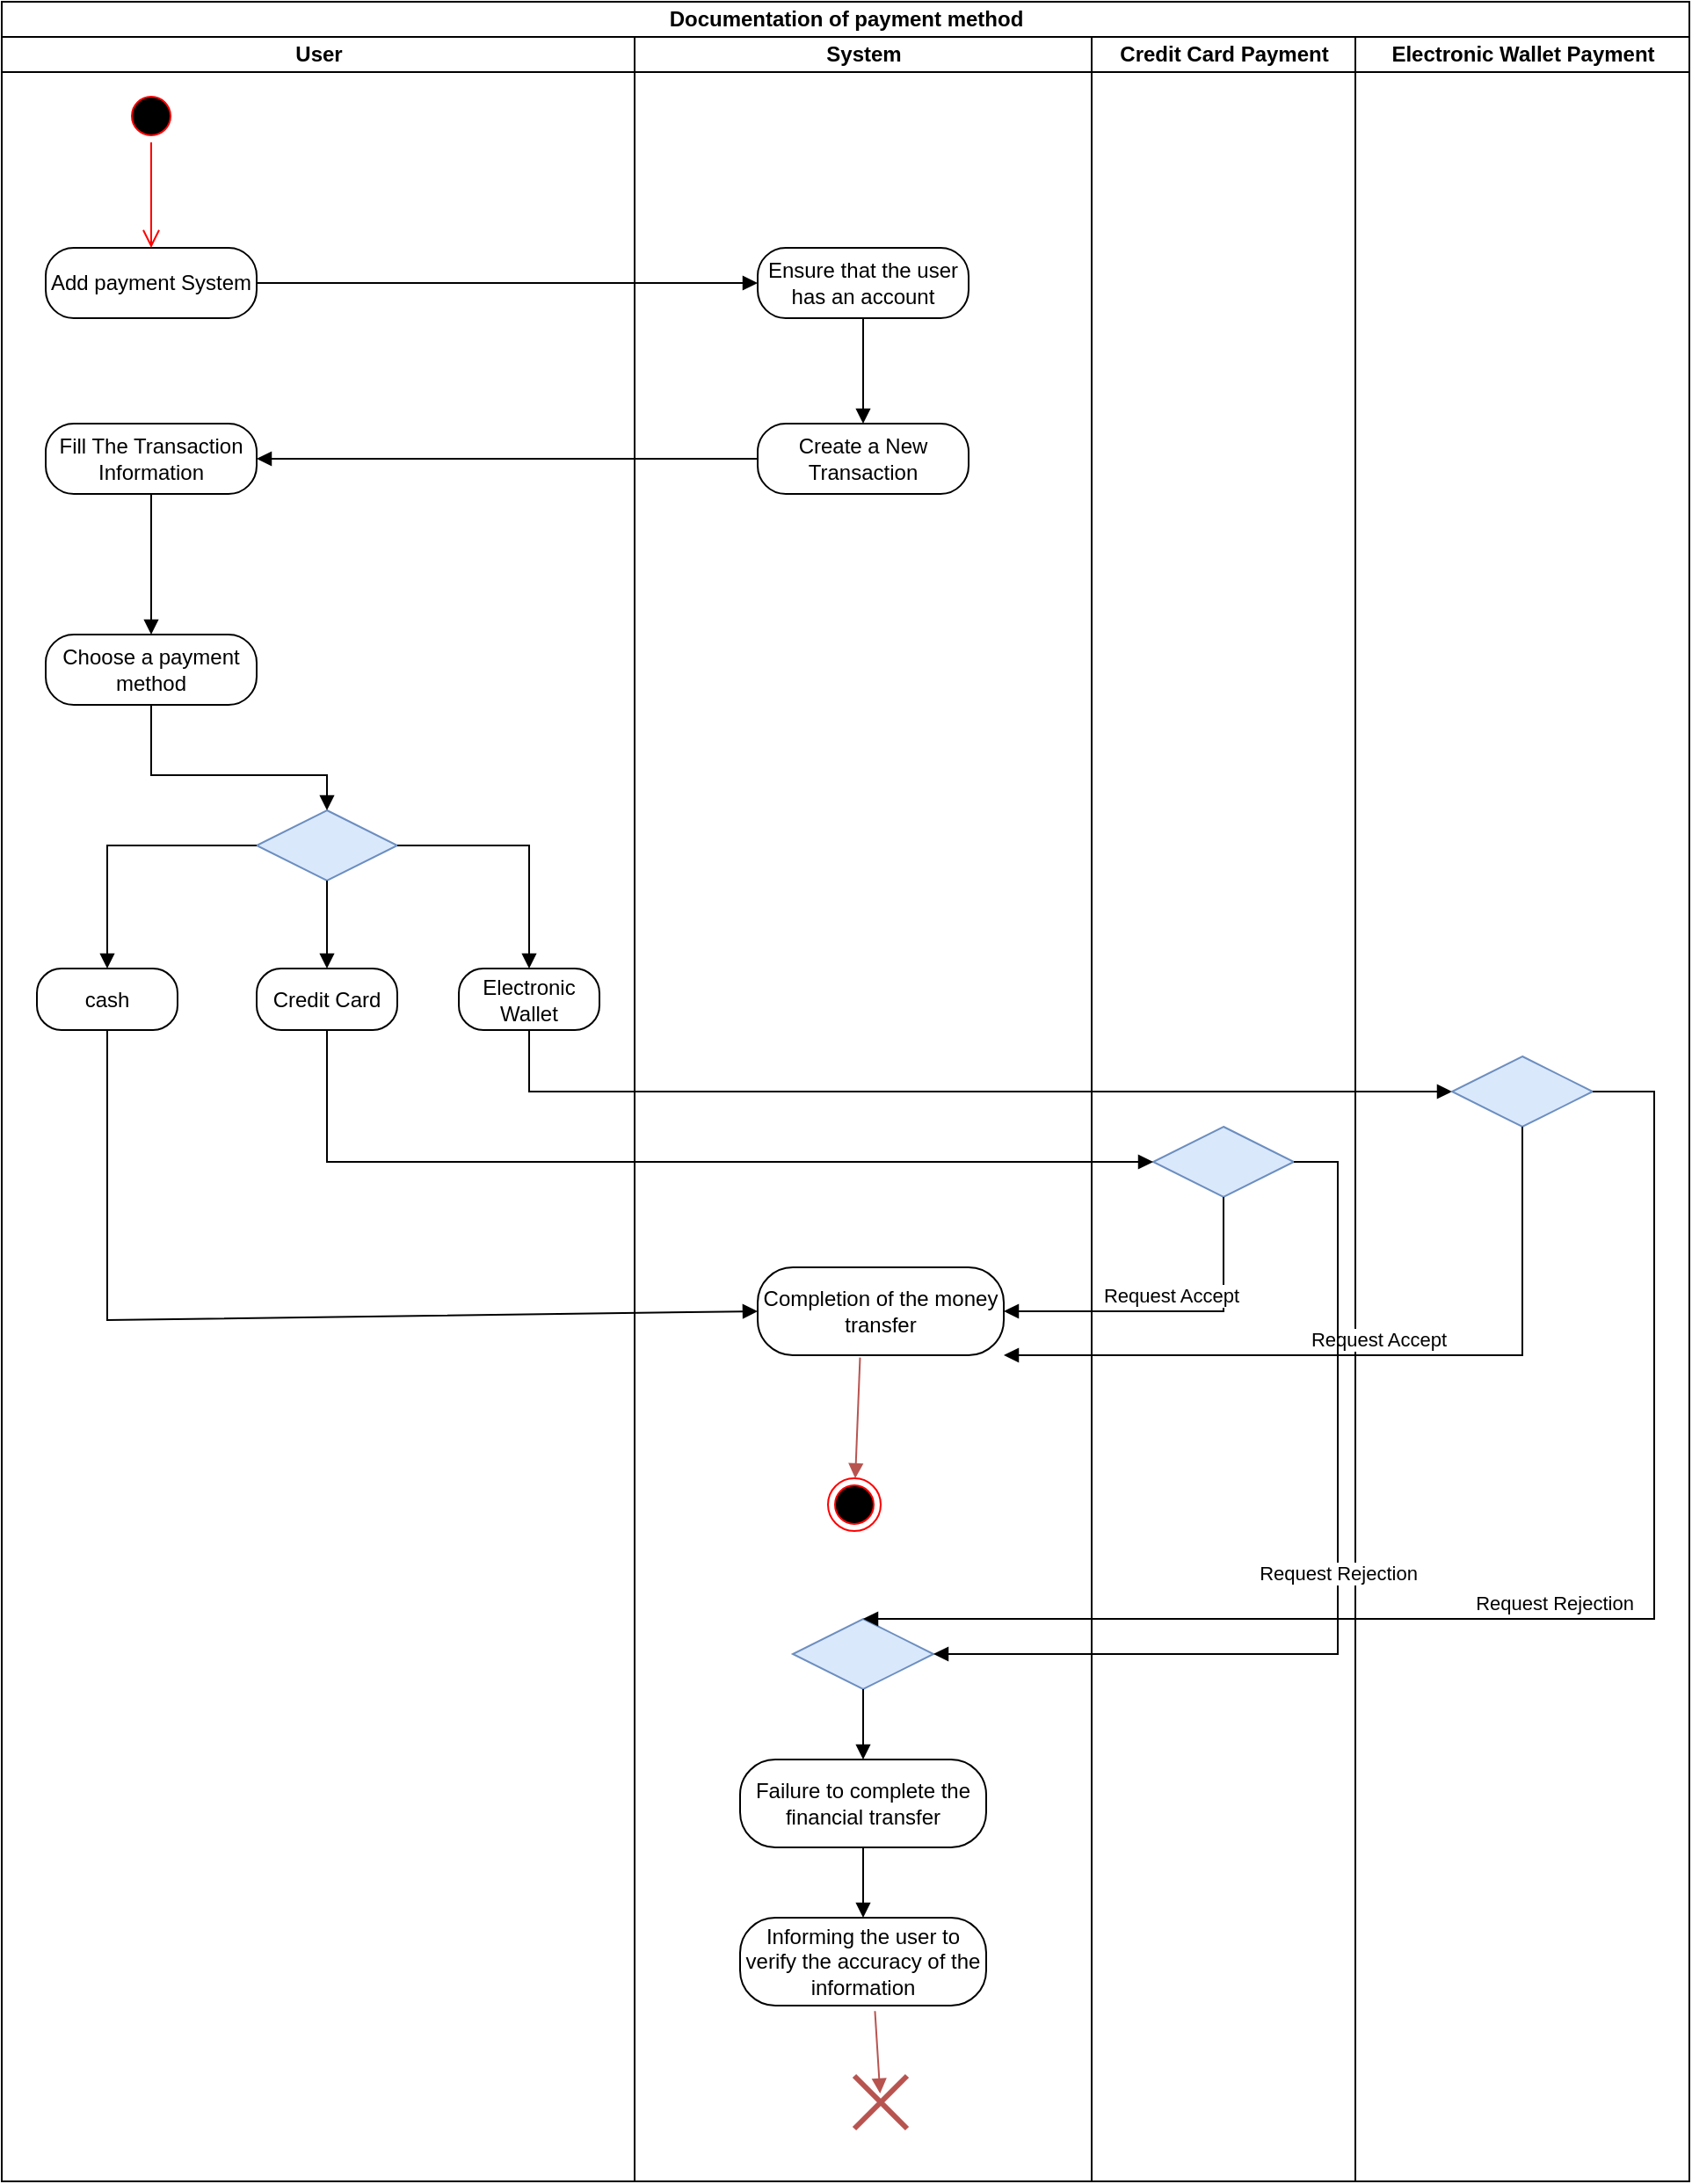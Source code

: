 <mxfile version="22.1.7" type="device">
  <diagram name="Page-1" id="v8oBOwMQWThnhQ1afWWh">
    <mxGraphModel dx="1235" dy="684" grid="1" gridSize="10" guides="1" tooltips="1" connect="1" arrows="1" fold="1" page="1" pageScale="1" pageWidth="827" pageHeight="1169" math="0" shadow="0">
      <root>
        <mxCell id="0" />
        <mxCell id="1" parent="0" />
        <mxCell id="oHATxd_1pVWw8CiEd6mL-13" value="Documentation of payment method" style="swimlane;childLayout=stackLayout;resizeParent=1;resizeParentMax=0;startSize=20;html=1;" parent="1" vertex="1">
          <mxGeometry x="70" y="20" width="960" height="1240" as="geometry" />
        </mxCell>
        <mxCell id="oHATxd_1pVWw8CiEd6mL-14" value="User" style="swimlane;startSize=20;html=1;" parent="oHATxd_1pVWw8CiEd6mL-13" vertex="1">
          <mxGeometry y="20" width="360" height="1220" as="geometry" />
        </mxCell>
        <mxCell id="oHATxd_1pVWw8CiEd6mL-21" value="" style="ellipse;html=1;shape=startState;fillColor=#000000;strokeColor=#ff0000;" parent="oHATxd_1pVWw8CiEd6mL-14" vertex="1">
          <mxGeometry x="70" y="30" width="30" height="30" as="geometry" />
        </mxCell>
        <mxCell id="oHATxd_1pVWw8CiEd6mL-22" value="" style="edgeStyle=orthogonalEdgeStyle;html=1;verticalAlign=bottom;endArrow=open;endSize=8;strokeColor=#ff0000;rounded=0;" parent="oHATxd_1pVWw8CiEd6mL-14" source="oHATxd_1pVWw8CiEd6mL-21" edge="1">
          <mxGeometry relative="1" as="geometry">
            <mxPoint x="85" y="120" as="targetPoint" />
          </mxGeometry>
        </mxCell>
        <mxCell id="oHATxd_1pVWw8CiEd6mL-23" value="Add payment System" style="rounded=1;whiteSpace=wrap;html=1;arcSize=40;" parent="oHATxd_1pVWw8CiEd6mL-14" vertex="1">
          <mxGeometry x="25" y="120" width="120" height="40" as="geometry" />
        </mxCell>
        <mxCell id="oHATxd_1pVWw8CiEd6mL-37" value="Fill The Transaction Information" style="rounded=1;whiteSpace=wrap;html=1;arcSize=40;" parent="oHATxd_1pVWw8CiEd6mL-14" vertex="1">
          <mxGeometry x="25" y="220" width="120" height="40" as="geometry" />
        </mxCell>
        <mxCell id="oHATxd_1pVWw8CiEd6mL-39" value="Choose a payment method" style="rounded=1;whiteSpace=wrap;html=1;arcSize=40;" parent="oHATxd_1pVWw8CiEd6mL-14" vertex="1">
          <mxGeometry x="25" y="340" width="120" height="40" as="geometry" />
        </mxCell>
        <mxCell id="oHATxd_1pVWw8CiEd6mL-40" value="" style="html=1;verticalAlign=bottom;endArrow=block;curved=0;rounded=0;entryX=0.5;entryY=0;entryDx=0;entryDy=0;exitX=0.5;exitY=1;exitDx=0;exitDy=0;" parent="oHATxd_1pVWw8CiEd6mL-14" source="oHATxd_1pVWw8CiEd6mL-37" target="oHATxd_1pVWw8CiEd6mL-39" edge="1">
          <mxGeometry width="80" relative="1" as="geometry">
            <mxPoint x="126" y="390" as="sourcePoint" />
            <mxPoint x="126" y="450" as="targetPoint" />
          </mxGeometry>
        </mxCell>
        <mxCell id="oHATxd_1pVWw8CiEd6mL-42" value="" style="rhombus;whiteSpace=wrap;html=1;fillColor=#dae8fc;strokeColor=#6c8ebf;" parent="oHATxd_1pVWw8CiEd6mL-14" vertex="1">
          <mxGeometry x="145" y="440" width="80" height="40" as="geometry" />
        </mxCell>
        <mxCell id="oHATxd_1pVWw8CiEd6mL-46" value="" style="html=1;verticalAlign=bottom;endArrow=block;curved=0;rounded=0;entryX=0.5;entryY=0;entryDx=0;entryDy=0;exitX=0.5;exitY=1;exitDx=0;exitDy=0;" parent="oHATxd_1pVWw8CiEd6mL-14" source="oHATxd_1pVWw8CiEd6mL-39" target="oHATxd_1pVWw8CiEd6mL-42" edge="1">
          <mxGeometry width="80" relative="1" as="geometry">
            <mxPoint x="190" y="360" as="sourcePoint" />
            <mxPoint x="190" y="420" as="targetPoint" />
            <Array as="points">
              <mxPoint x="85" y="420" />
              <mxPoint x="185" y="420" />
            </Array>
          </mxGeometry>
        </mxCell>
        <mxCell id="oHATxd_1pVWw8CiEd6mL-49" value="Electronic Wallet" style="rounded=1;whiteSpace=wrap;html=1;arcSize=40;" parent="oHATxd_1pVWw8CiEd6mL-14" vertex="1">
          <mxGeometry x="260" y="530" width="80" height="35" as="geometry" />
        </mxCell>
        <mxCell id="oHATxd_1pVWw8CiEd6mL-50" value="cash" style="rounded=1;whiteSpace=wrap;html=1;arcSize=40;" parent="oHATxd_1pVWw8CiEd6mL-14" vertex="1">
          <mxGeometry x="20" y="530" width="80" height="35" as="geometry" />
        </mxCell>
        <mxCell id="oHATxd_1pVWw8CiEd6mL-51" value="Credit Card" style="rounded=1;whiteSpace=wrap;html=1;arcSize=40;" parent="oHATxd_1pVWw8CiEd6mL-14" vertex="1">
          <mxGeometry x="145" y="530" width="80" height="35" as="geometry" />
        </mxCell>
        <mxCell id="oHATxd_1pVWw8CiEd6mL-53" value="" style="html=1;verticalAlign=bottom;endArrow=block;curved=0;rounded=0;entryX=0.5;entryY=0;entryDx=0;entryDy=0;exitX=0.5;exitY=1;exitDx=0;exitDy=0;" parent="oHATxd_1pVWw8CiEd6mL-14" source="oHATxd_1pVWw8CiEd6mL-42" target="oHATxd_1pVWw8CiEd6mL-51" edge="1">
          <mxGeometry width="80" relative="1" as="geometry">
            <mxPoint x="240" y="410" as="sourcePoint" />
            <mxPoint x="240" y="490" as="targetPoint" />
          </mxGeometry>
        </mxCell>
        <mxCell id="oHATxd_1pVWw8CiEd6mL-54" value="" style="html=1;verticalAlign=bottom;endArrow=block;curved=0;rounded=0;entryX=0.5;entryY=0;entryDx=0;entryDy=0;exitX=0;exitY=0.5;exitDx=0;exitDy=0;" parent="oHATxd_1pVWw8CiEd6mL-14" source="oHATxd_1pVWw8CiEd6mL-42" target="oHATxd_1pVWw8CiEd6mL-50" edge="1">
          <mxGeometry width="80" relative="1" as="geometry">
            <mxPoint x="70" y="430" as="sourcePoint" />
            <mxPoint x="70" y="510" as="targetPoint" />
            <Array as="points">
              <mxPoint x="60" y="460" />
            </Array>
          </mxGeometry>
        </mxCell>
        <mxCell id="oHATxd_1pVWw8CiEd6mL-55" value="" style="html=1;verticalAlign=bottom;endArrow=block;curved=0;rounded=0;entryX=0.5;entryY=0;entryDx=0;entryDy=0;exitX=1;exitY=0.5;exitDx=0;exitDy=0;" parent="oHATxd_1pVWw8CiEd6mL-14" source="oHATxd_1pVWw8CiEd6mL-42" target="oHATxd_1pVWw8CiEd6mL-49" edge="1">
          <mxGeometry width="80" relative="1" as="geometry">
            <mxPoint x="195" y="490" as="sourcePoint" />
            <mxPoint x="195" y="540" as="targetPoint" />
            <Array as="points">
              <mxPoint x="300" y="460" />
            </Array>
          </mxGeometry>
        </mxCell>
        <mxCell id="oHATxd_1pVWw8CiEd6mL-63" value="" style="html=1;verticalAlign=bottom;endArrow=block;curved=0;rounded=0;entryX=0;entryY=0.5;entryDx=0;entryDy=0;" parent="oHATxd_1pVWw8CiEd6mL-13" source="oHATxd_1pVWw8CiEd6mL-49" target="oHATxd_1pVWw8CiEd6mL-61" edge="1">
          <mxGeometry width="80" relative="1" as="geometry">
            <mxPoint x="300" y="590" as="sourcePoint" />
            <mxPoint x="770" y="655" as="targetPoint" />
            <Array as="points">
              <mxPoint x="300" y="620" />
            </Array>
          </mxGeometry>
        </mxCell>
        <mxCell id="oHATxd_1pVWw8CiEd6mL-15" value="System" style="swimlane;startSize=20;html=1;" parent="oHATxd_1pVWw8CiEd6mL-13" vertex="1">
          <mxGeometry x="360" y="20" width="260" height="1220" as="geometry" />
        </mxCell>
        <mxCell id="oHATxd_1pVWw8CiEd6mL-25" value="Ensure that the user has an account" style="rounded=1;whiteSpace=wrap;html=1;arcSize=40;" parent="oHATxd_1pVWw8CiEd6mL-15" vertex="1">
          <mxGeometry x="70" y="120" width="120" height="40" as="geometry" />
        </mxCell>
        <mxCell id="oHATxd_1pVWw8CiEd6mL-35" value="" style="html=1;verticalAlign=bottom;endArrow=block;curved=0;rounded=0;entryX=0.5;entryY=0;entryDx=0;entryDy=0;exitX=0.5;exitY=1;exitDx=0;exitDy=0;" parent="oHATxd_1pVWw8CiEd6mL-15" source="oHATxd_1pVWw8CiEd6mL-25" target="oHATxd_1pVWw8CiEd6mL-36" edge="1">
          <mxGeometry width="80" relative="1" as="geometry">
            <mxPoint x="36" y="200" as="sourcePoint" />
            <mxPoint x="181" y="200" as="targetPoint" />
          </mxGeometry>
        </mxCell>
        <mxCell id="oHATxd_1pVWw8CiEd6mL-36" value="Create a New Transaction" style="rounded=1;whiteSpace=wrap;html=1;arcSize=40;" parent="oHATxd_1pVWw8CiEd6mL-15" vertex="1">
          <mxGeometry x="70" y="220" width="120" height="40" as="geometry" />
        </mxCell>
        <mxCell id="oHATxd_1pVWw8CiEd6mL-59" value="Completion of the money transfer" style="rounded=1;whiteSpace=wrap;html=1;arcSize=40;" parent="oHATxd_1pVWw8CiEd6mL-15" vertex="1">
          <mxGeometry x="70" y="700" width="140" height="50" as="geometry" />
        </mxCell>
        <mxCell id="oHATxd_1pVWw8CiEd6mL-66" value="" style="ellipse;html=1;shape=endState;fillColor=#000000;strokeColor=#ff0000;" parent="oHATxd_1pVWw8CiEd6mL-15" vertex="1">
          <mxGeometry x="110" y="820" width="30" height="30" as="geometry" />
        </mxCell>
        <mxCell id="oHATxd_1pVWw8CiEd6mL-67" value="" style="html=1;verticalAlign=bottom;endArrow=block;curved=0;rounded=0;exitX=0.416;exitY=1.026;exitDx=0;exitDy=0;exitPerimeter=0;fillColor=#f8cecc;strokeColor=#B85450;" parent="oHATxd_1pVWw8CiEd6mL-15" source="oHATxd_1pVWw8CiEd6mL-59" target="oHATxd_1pVWw8CiEd6mL-66" edge="1">
          <mxGeometry width="80" relative="1" as="geometry">
            <mxPoint x="129.41" y="760" as="sourcePoint" />
            <mxPoint x="129.41" y="810" as="targetPoint" />
          </mxGeometry>
        </mxCell>
        <mxCell id="oHATxd_1pVWw8CiEd6mL-70" value="" style="rhombus;whiteSpace=wrap;html=1;fillColor=#dae8fc;strokeColor=#6c8ebf;" parent="oHATxd_1pVWw8CiEd6mL-15" vertex="1">
          <mxGeometry x="90" y="900" width="80" height="40" as="geometry" />
        </mxCell>
        <mxCell id="oHATxd_1pVWw8CiEd6mL-71" value="Informing the user to verify the accuracy of the information" style="rounded=1;whiteSpace=wrap;html=1;arcSize=40;" parent="oHATxd_1pVWw8CiEd6mL-15" vertex="1">
          <mxGeometry x="60" y="1070" width="140" height="50" as="geometry" />
        </mxCell>
        <mxCell id="oHATxd_1pVWw8CiEd6mL-72" value="Failure to complete the financial transfer" style="rounded=1;whiteSpace=wrap;html=1;arcSize=40;" parent="oHATxd_1pVWw8CiEd6mL-15" vertex="1">
          <mxGeometry x="60" y="980" width="140" height="50" as="geometry" />
        </mxCell>
        <mxCell id="oHATxd_1pVWw8CiEd6mL-74" value="" style="html=1;verticalAlign=bottom;endArrow=block;curved=0;rounded=0;fillColor=#f8cecc;strokeColor=#B85450;entryX=0.488;entryY=0.333;entryDx=0;entryDy=0;entryPerimeter=0;exitX=0.548;exitY=1.063;exitDx=0;exitDy=0;exitPerimeter=0;" parent="oHATxd_1pVWw8CiEd6mL-15" source="oHATxd_1pVWw8CiEd6mL-71" target="oHATxd_1pVWw8CiEd6mL-73" edge="1">
          <mxGeometry width="80" relative="1" as="geometry">
            <mxPoint x="129" y="1120" as="sourcePoint" />
            <mxPoint x="131" y="1170" as="targetPoint" />
          </mxGeometry>
        </mxCell>
        <mxCell id="oHATxd_1pVWw8CiEd6mL-73" value="" style="shape=umlDestroy;whiteSpace=wrap;html=1;strokeWidth=3;targetShapes=umlLifeline;fillColor=#f8cecc;strokeColor=#b85450;" parent="oHATxd_1pVWw8CiEd6mL-15" vertex="1">
          <mxGeometry x="125" y="1160" width="30" height="30" as="geometry" />
        </mxCell>
        <mxCell id="oHATxd_1pVWw8CiEd6mL-78" value="" style="html=1;verticalAlign=bottom;endArrow=block;curved=0;rounded=0;entryX=0.5;entryY=0;entryDx=0;entryDy=0;exitX=0.5;exitY=1;exitDx=0;exitDy=0;" parent="oHATxd_1pVWw8CiEd6mL-15" source="oHATxd_1pVWw8CiEd6mL-70" target="oHATxd_1pVWw8CiEd6mL-72" edge="1">
          <mxGeometry width="80" relative="1" as="geometry">
            <mxPoint x="220" y="940" as="sourcePoint" />
            <mxPoint x="220" y="990" as="targetPoint" />
          </mxGeometry>
        </mxCell>
        <mxCell id="oHATxd_1pVWw8CiEd6mL-77" value="" style="html=1;verticalAlign=bottom;endArrow=block;curved=0;rounded=0;entryX=0.5;entryY=0;entryDx=0;entryDy=0;exitX=0.5;exitY=1;exitDx=0;exitDy=0;" parent="oHATxd_1pVWw8CiEd6mL-15" source="oHATxd_1pVWw8CiEd6mL-72" target="oHATxd_1pVWw8CiEd6mL-71" edge="1">
          <mxGeometry width="80" relative="1" as="geometry">
            <mxPoint x="220" y="1010" as="sourcePoint" />
            <mxPoint x="220" y="1060" as="targetPoint" />
          </mxGeometry>
        </mxCell>
        <mxCell id="oHATxd_1pVWw8CiEd6mL-16" value="Credit Card Payment" style="swimlane;startSize=20;html=1;" parent="oHATxd_1pVWw8CiEd6mL-13" vertex="1">
          <mxGeometry x="620" y="20" width="150" height="1220" as="geometry" />
        </mxCell>
        <mxCell id="oHATxd_1pVWw8CiEd6mL-60" value="" style="rhombus;whiteSpace=wrap;html=1;fillColor=#dae8fc;strokeColor=#6c8ebf;" parent="oHATxd_1pVWw8CiEd6mL-16" vertex="1">
          <mxGeometry x="35" y="620" width="80" height="40" as="geometry" />
        </mxCell>
        <mxCell id="oHATxd_1pVWw8CiEd6mL-17" value="Electronic Wallet Payment" style="swimlane;startSize=20;html=1;" parent="oHATxd_1pVWw8CiEd6mL-13" vertex="1">
          <mxGeometry x="770" y="20" width="190" height="1220" as="geometry" />
        </mxCell>
        <mxCell id="oHATxd_1pVWw8CiEd6mL-61" value="" style="rhombus;whiteSpace=wrap;html=1;fillColor=#dae8fc;strokeColor=#6c8ebf;" parent="oHATxd_1pVWw8CiEd6mL-17" vertex="1">
          <mxGeometry x="55" y="580" width="80" height="40" as="geometry" />
        </mxCell>
        <mxCell id="oHATxd_1pVWw8CiEd6mL-26" value="" style="html=1;verticalAlign=bottom;endArrow=block;curved=0;rounded=0;entryX=0;entryY=0.5;entryDx=0;entryDy=0;exitX=1;exitY=0.5;exitDx=0;exitDy=0;" parent="oHATxd_1pVWw8CiEd6mL-13" source="oHATxd_1pVWw8CiEd6mL-23" target="oHATxd_1pVWw8CiEd6mL-25" edge="1">
          <mxGeometry width="80" relative="1" as="geometry">
            <mxPoint x="156" y="160" as="sourcePoint" />
            <mxPoint x="250" y="110" as="targetPoint" />
          </mxGeometry>
        </mxCell>
        <mxCell id="oHATxd_1pVWw8CiEd6mL-38" value="" style="html=1;verticalAlign=bottom;endArrow=block;curved=0;rounded=0;entryX=1;entryY=0.5;entryDx=0;entryDy=0;exitX=0;exitY=0.5;exitDx=0;exitDy=0;" parent="oHATxd_1pVWw8CiEd6mL-13" source="oHATxd_1pVWw8CiEd6mL-36" target="oHATxd_1pVWw8CiEd6mL-37" edge="1">
          <mxGeometry width="80" relative="1" as="geometry">
            <mxPoint x="136" y="210" as="sourcePoint" />
            <mxPoint x="281" y="210" as="targetPoint" />
          </mxGeometry>
        </mxCell>
        <mxCell id="oHATxd_1pVWw8CiEd6mL-58" value="" style="html=1;verticalAlign=bottom;endArrow=block;curved=0;rounded=0;exitX=0.5;exitY=1;exitDx=0;exitDy=0;entryX=0;entryY=0.5;entryDx=0;entryDy=0;" parent="oHATxd_1pVWw8CiEd6mL-13" source="oHATxd_1pVWw8CiEd6mL-50" target="oHATxd_1pVWw8CiEd6mL-59" edge="1">
          <mxGeometry width="80" relative="1" as="geometry">
            <mxPoint x="59.47" y="610" as="sourcePoint" />
            <mxPoint x="450" y="660" as="targetPoint" />
            <Array as="points">
              <mxPoint x="60" y="750" />
            </Array>
          </mxGeometry>
        </mxCell>
        <mxCell id="oHATxd_1pVWw8CiEd6mL-62" value="" style="html=1;verticalAlign=bottom;endArrow=block;curved=0;rounded=0;exitX=0.5;exitY=1;exitDx=0;exitDy=0;entryX=0;entryY=0.5;entryDx=0;entryDy=0;" parent="oHATxd_1pVWw8CiEd6mL-13" source="oHATxd_1pVWw8CiEd6mL-51" target="oHATxd_1pVWw8CiEd6mL-60" edge="1">
          <mxGeometry width="80" relative="1" as="geometry">
            <mxPoint x="190" y="590" as="sourcePoint" />
            <mxPoint x="560" y="750" as="targetPoint" />
            <Array as="points">
              <mxPoint x="185" y="660" />
            </Array>
          </mxGeometry>
        </mxCell>
        <mxCell id="oHATxd_1pVWw8CiEd6mL-64" value="Request Accept" style="html=1;verticalAlign=bottom;endArrow=block;curved=0;rounded=0;exitX=0.5;exitY=1;exitDx=0;exitDy=0;entryX=1;entryY=0.5;entryDx=0;entryDy=0;" parent="oHATxd_1pVWw8CiEd6mL-13" source="oHATxd_1pVWw8CiEd6mL-60" target="oHATxd_1pVWw8CiEd6mL-59" edge="1">
          <mxGeometry width="80" relative="1" as="geometry">
            <mxPoint x="655" y="760" as="sourcePoint" />
            <mxPoint x="735" y="760" as="targetPoint" />
            <Array as="points">
              <mxPoint x="695" y="745" />
            </Array>
          </mxGeometry>
        </mxCell>
        <mxCell id="oHATxd_1pVWw8CiEd6mL-65" value="Request Accept" style="html=1;verticalAlign=bottom;endArrow=block;curved=0;rounded=0;exitX=0.5;exitY=1;exitDx=0;exitDy=0;entryX=1;entryY=1;entryDx=0;entryDy=0;" parent="oHATxd_1pVWw8CiEd6mL-13" source="oHATxd_1pVWw8CiEd6mL-61" target="oHATxd_1pVWw8CiEd6mL-59" edge="1">
          <mxGeometry width="80" relative="1" as="geometry">
            <mxPoint x="865" y="712.5" as="sourcePoint" />
            <mxPoint x="740" y="777.5" as="targetPoint" />
            <Array as="points">
              <mxPoint x="865" y="770" />
            </Array>
          </mxGeometry>
        </mxCell>
        <mxCell id="oHATxd_1pVWw8CiEd6mL-75" value="Request&amp;nbsp;Rejection" style="html=1;verticalAlign=bottom;endArrow=block;curved=0;rounded=0;entryX=1;entryY=0.5;entryDx=0;entryDy=0;exitX=1;exitY=0.5;exitDx=0;exitDy=0;" parent="oHATxd_1pVWw8CiEd6mL-13" source="oHATxd_1pVWw8CiEd6mL-60" target="oHATxd_1pVWw8CiEd6mL-70" edge="1">
          <mxGeometry width="80" relative="1" as="geometry">
            <mxPoint x="760" y="630" as="sourcePoint" />
            <mxPoint x="540" y="945" as="targetPoint" />
            <Array as="points">
              <mxPoint x="760" y="660" />
              <mxPoint x="760" y="940" />
            </Array>
          </mxGeometry>
        </mxCell>
        <mxCell id="oHATxd_1pVWw8CiEd6mL-76" value="Request&amp;nbsp;Rejection" style="html=1;verticalAlign=bottom;endArrow=block;curved=0;rounded=0;entryX=0.5;entryY=0;entryDx=0;entryDy=0;exitX=1;exitY=0.5;exitDx=0;exitDy=0;" parent="oHATxd_1pVWw8CiEd6mL-13" source="oHATxd_1pVWw8CiEd6mL-61" target="oHATxd_1pVWw8CiEd6mL-70" edge="1">
          <mxGeometry width="80" relative="1" as="geometry">
            <mxPoint x="915" y="670" as="sourcePoint" />
            <mxPoint x="720" y="960" as="targetPoint" />
            <Array as="points">
              <mxPoint x="940" y="620" />
              <mxPoint x="940" y="920" />
            </Array>
          </mxGeometry>
        </mxCell>
      </root>
    </mxGraphModel>
  </diagram>
</mxfile>
